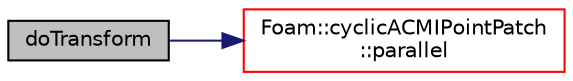digraph "doTransform"
{
  bgcolor="transparent";
  edge [fontname="Helvetica",fontsize="10",labelfontname="Helvetica",labelfontsize="10"];
  node [fontname="Helvetica",fontsize="10",shape=record];
  rankdir="LR";
  Node185 [label="doTransform",height=0.2,width=0.4,color="black", fillcolor="grey75", style="filled", fontcolor="black"];
  Node185 -> Node186 [color="midnightblue",fontsize="10",style="solid",fontname="Helvetica"];
  Node186 [label="Foam::cyclicACMIPointPatch\l::parallel",height=0.2,width=0.4,color="red",URL="$a26049.html#a43c63a53e603cc6b858e46a01e6213d4",tooltip="Are the cyclic planes parallel. "];
}
